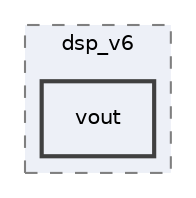 digraph "unit_test/private/iav_test/dsp_v6/vout"
{
 // INTERACTIVE_SVG=YES
 // LATEX_PDF_SIZE
  bgcolor="transparent";
  edge [fontname="Helvetica",fontsize="10",labelfontname="Helvetica",labelfontsize="10"];
  node [fontname="Helvetica",fontsize="10",shape=record];
  compound=true
  subgraph clusterdir_94ac541d7d397ccccdf6d05937e43275 {
    graph [ bgcolor="#edf0f7", pencolor="grey50", style="filled,dashed,", label="dsp_v6", fontname="Helvetica", fontsize="10", URL="dir_94ac541d7d397ccccdf6d05937e43275.html"]
  dir_8bb64563cdc9e324b63e020d5947c017 [shape=box, label="vout", style="filled,bold,", fillcolor="#edf0f7", color="grey25", URL="dir_8bb64563cdc9e324b63e020d5947c017.html"];
  }
}
